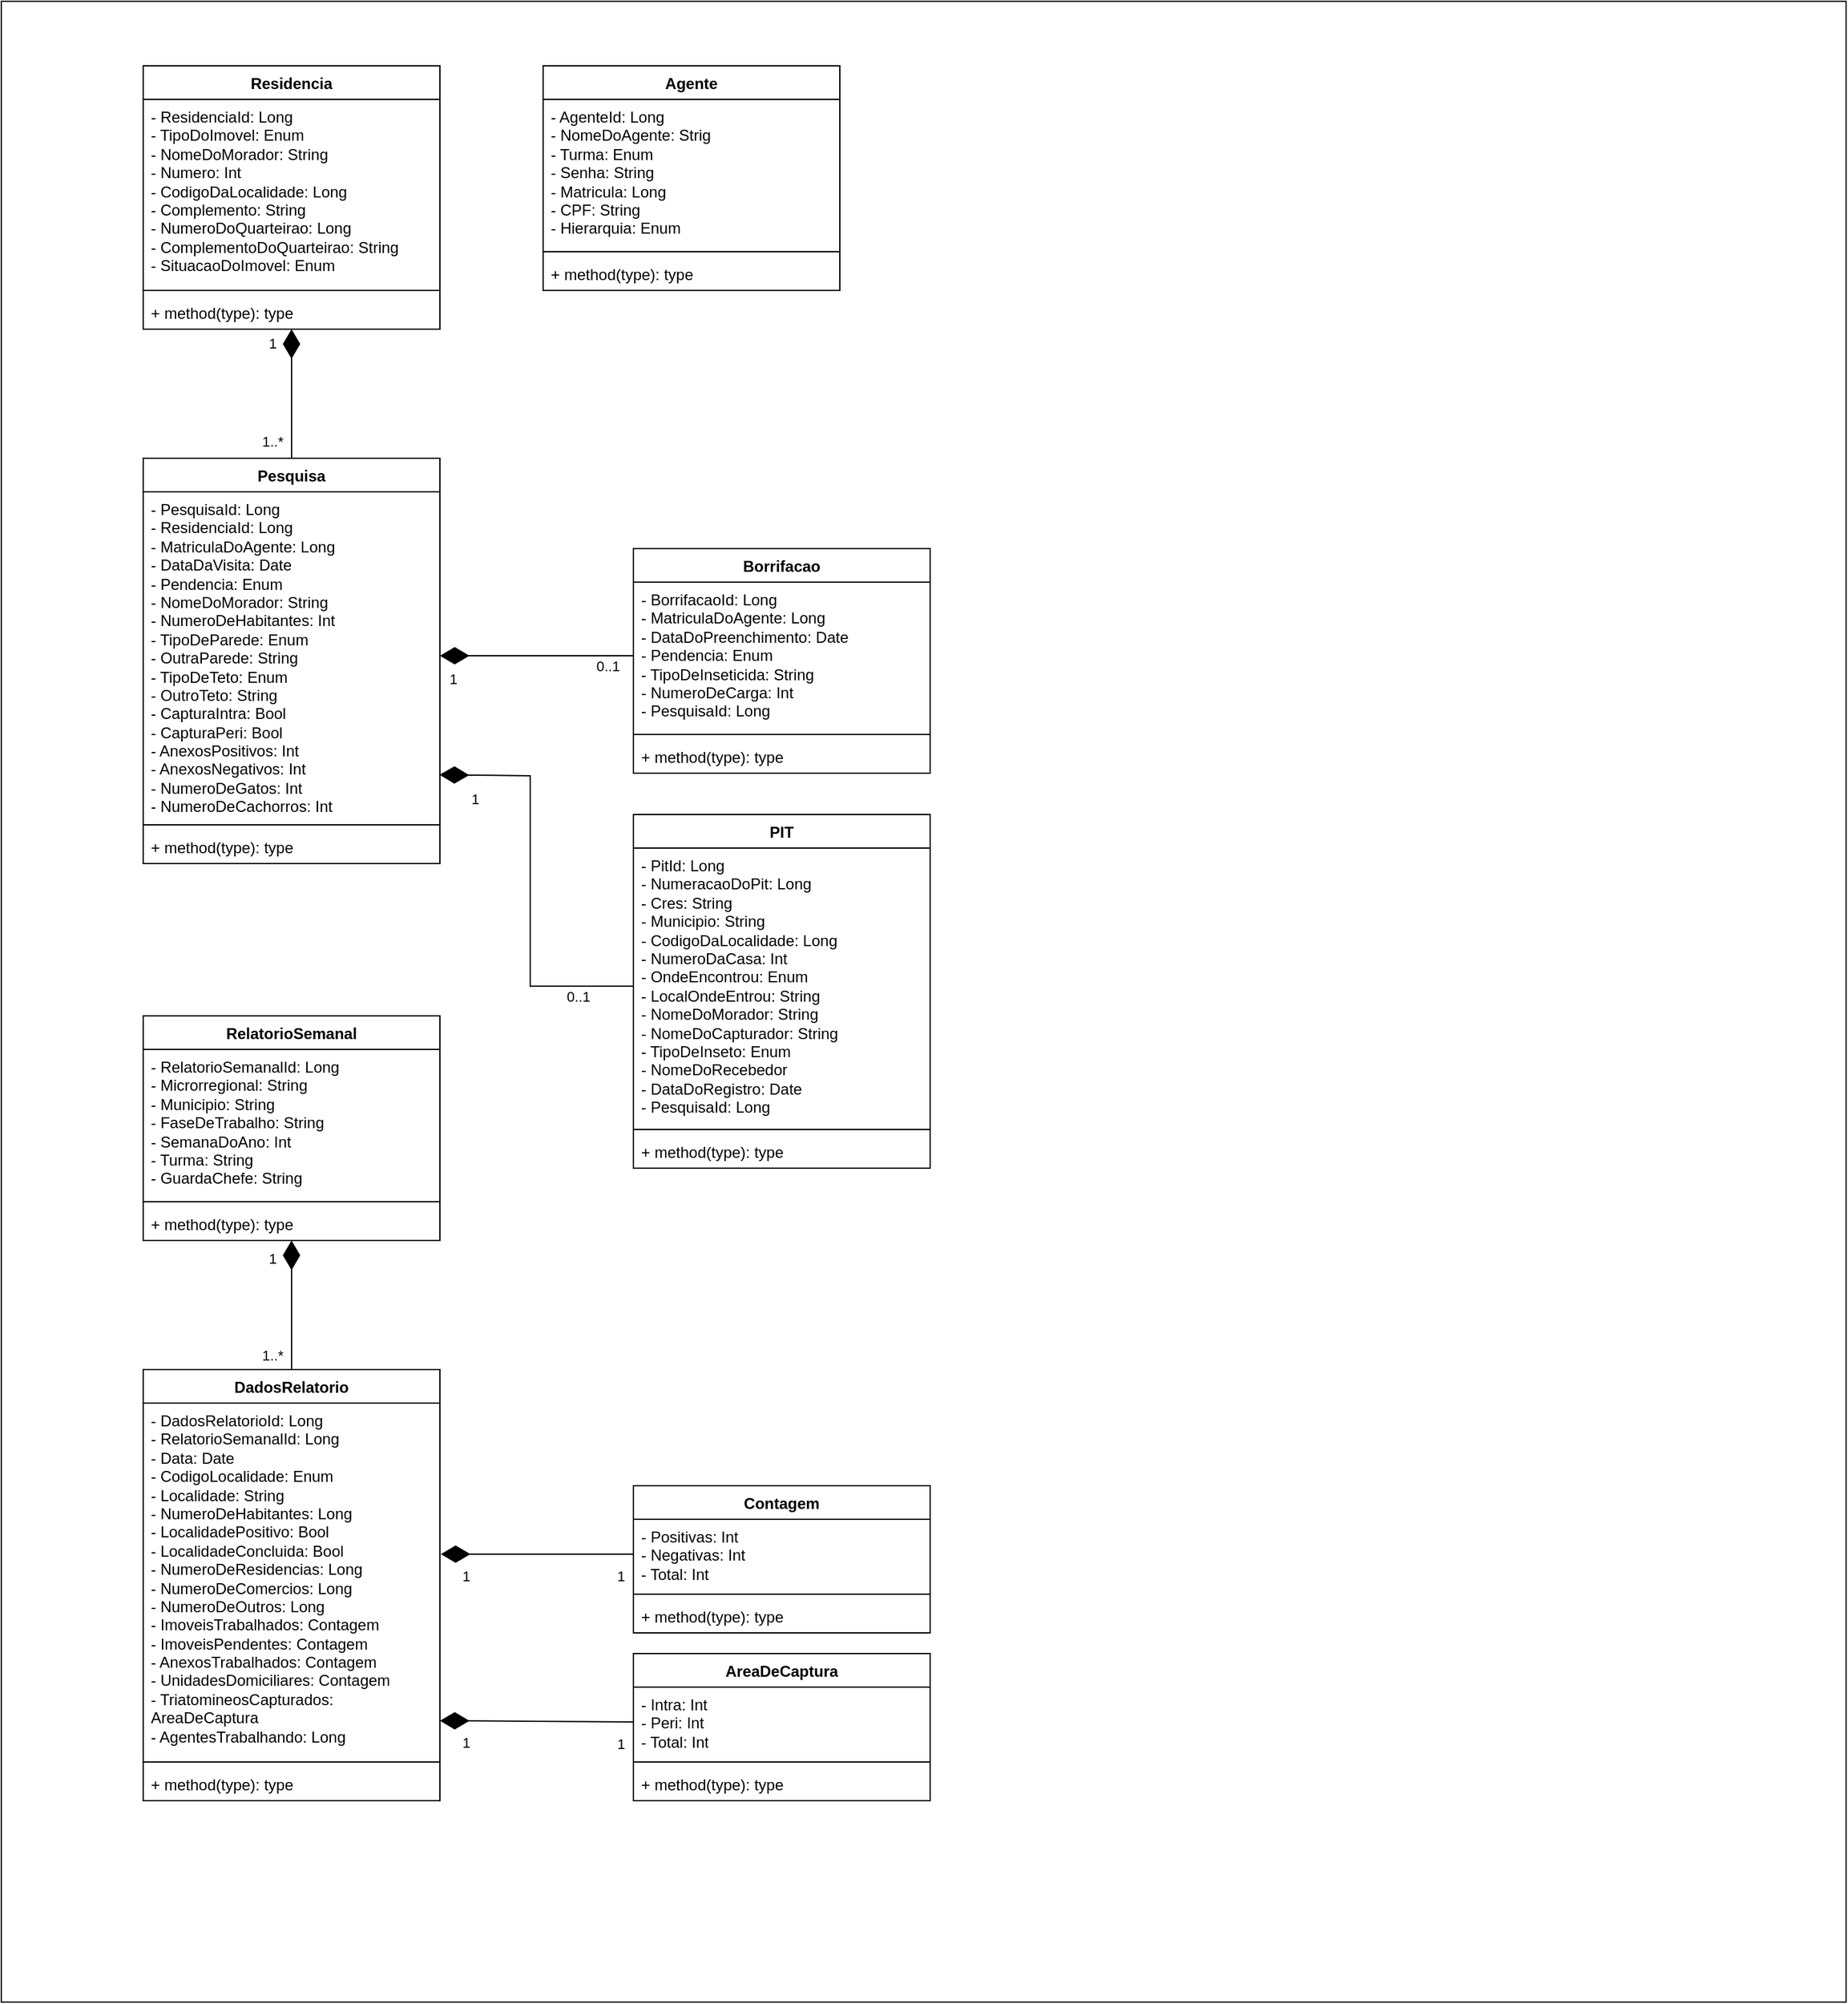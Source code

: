 <mxfile version="27.0.6">
  <diagram name="Página-1" id="DglhQxTYwcVoG4UClbaS">
    <mxGraphModel dx="2018" dy="786" grid="1" gridSize="10" guides="1" tooltips="1" connect="1" arrows="1" fold="1" page="1" pageScale="1" pageWidth="827" pageHeight="1169" math="0" shadow="0">
      <root>
        <mxCell id="0" />
        <mxCell id="1" parent="0" />
        <mxCell id="triasS2bSTIJZc5xoral-1" value="" style="rounded=0;whiteSpace=wrap;html=1;" parent="1" vertex="1">
          <mxGeometry x="40" y="40" width="1430" height="1550" as="geometry" />
        </mxCell>
        <mxCell id="zUorLh323JgTCuncFjUu-15" value="Residencia" style="swimlane;fontStyle=1;align=center;verticalAlign=top;childLayout=stackLayout;horizontal=1;startSize=26;horizontalStack=0;resizeParent=1;resizeParentMax=0;resizeLast=0;collapsible=1;marginBottom=0;whiteSpace=wrap;html=1;" parent="1" vertex="1">
          <mxGeometry x="150" y="90" width="230" height="204" as="geometry" />
        </mxCell>
        <mxCell id="zUorLh323JgTCuncFjUu-16" value="&lt;div&gt;- ResidenciaId: Long&lt;/div&gt;- TipoDoImovel: Enum&lt;div&gt;- NomeDoMorador: String&lt;/div&gt;&lt;div&gt;- Numero: Int&lt;/div&gt;&lt;div&gt;- CodigoDaLocalidade: Long&lt;/div&gt;&lt;div&gt;- Complemento: String&lt;/div&gt;&lt;div&gt;- NumeroDoQuarteirao: Long&lt;/div&gt;&lt;div&gt;- ComplementoDoQuarteirao: String&lt;/div&gt;&lt;div&gt;- SituacaoDoImovel: Enum&lt;/div&gt;&lt;div&gt;&lt;br&gt;&lt;/div&gt;" style="text;strokeColor=none;fillColor=none;align=left;verticalAlign=top;spacingLeft=4;spacingRight=4;overflow=hidden;rotatable=0;points=[[0,0.5],[1,0.5]];portConstraint=eastwest;whiteSpace=wrap;html=1;" parent="zUorLh323JgTCuncFjUu-15" vertex="1">
          <mxGeometry y="26" width="230" height="144" as="geometry" />
        </mxCell>
        <mxCell id="zUorLh323JgTCuncFjUu-17" value="" style="line;strokeWidth=1;fillColor=none;align=left;verticalAlign=middle;spacingTop=-1;spacingLeft=3;spacingRight=3;rotatable=0;labelPosition=right;points=[];portConstraint=eastwest;strokeColor=inherit;" parent="zUorLh323JgTCuncFjUu-15" vertex="1">
          <mxGeometry y="170" width="230" height="8" as="geometry" />
        </mxCell>
        <mxCell id="zUorLh323JgTCuncFjUu-18" value="+ method(type): type" style="text;strokeColor=none;fillColor=none;align=left;verticalAlign=top;spacingLeft=4;spacingRight=4;overflow=hidden;rotatable=0;points=[[0,0.5],[1,0.5]];portConstraint=eastwest;whiteSpace=wrap;html=1;" parent="zUorLh323JgTCuncFjUu-15" vertex="1">
          <mxGeometry y="178" width="230" height="26" as="geometry" />
        </mxCell>
        <mxCell id="zUorLh323JgTCuncFjUu-19" value="Agente" style="swimlane;fontStyle=1;align=center;verticalAlign=top;childLayout=stackLayout;horizontal=1;startSize=26;horizontalStack=0;resizeParent=1;resizeParentMax=0;resizeLast=0;collapsible=1;marginBottom=0;whiteSpace=wrap;html=1;" parent="1" vertex="1">
          <mxGeometry x="460" y="90" width="230" height="174" as="geometry" />
        </mxCell>
        <mxCell id="zUorLh323JgTCuncFjUu-20" value="&lt;div&gt;&lt;div&gt;- AgenteId: Long&lt;/div&gt;- NomeDoAgente: Strig&lt;div&gt;- Turma: Enum&lt;br&gt;&lt;div&gt;- Senha: String&lt;/div&gt;&lt;div&gt;- Matricula: Long&lt;/div&gt;&lt;div&gt;- CPF: String&lt;/div&gt;&lt;/div&gt;&lt;div&gt;- Hierarquia: Enum&lt;/div&gt;&lt;/div&gt;" style="text;strokeColor=none;fillColor=none;align=left;verticalAlign=top;spacingLeft=4;spacingRight=4;overflow=hidden;rotatable=0;points=[[0,0.5],[1,0.5]];portConstraint=eastwest;whiteSpace=wrap;html=1;" parent="zUorLh323JgTCuncFjUu-19" vertex="1">
          <mxGeometry y="26" width="230" height="114" as="geometry" />
        </mxCell>
        <mxCell id="zUorLh323JgTCuncFjUu-21" value="" style="line;strokeWidth=1;fillColor=none;align=left;verticalAlign=middle;spacingTop=-1;spacingLeft=3;spacingRight=3;rotatable=0;labelPosition=right;points=[];portConstraint=eastwest;strokeColor=inherit;" parent="zUorLh323JgTCuncFjUu-19" vertex="1">
          <mxGeometry y="140" width="230" height="8" as="geometry" />
        </mxCell>
        <mxCell id="zUorLh323JgTCuncFjUu-22" value="+ method(type): type" style="text;strokeColor=none;fillColor=none;align=left;verticalAlign=top;spacingLeft=4;spacingRight=4;overflow=hidden;rotatable=0;points=[[0,0.5],[1,0.5]];portConstraint=eastwest;whiteSpace=wrap;html=1;" parent="zUorLh323JgTCuncFjUu-19" vertex="1">
          <mxGeometry y="148" width="230" height="26" as="geometry" />
        </mxCell>
        <mxCell id="zUorLh323JgTCuncFjUu-23" value="Borrifacao" style="swimlane;fontStyle=1;align=center;verticalAlign=top;childLayout=stackLayout;horizontal=1;startSize=26;horizontalStack=0;resizeParent=1;resizeParentMax=0;resizeLast=0;collapsible=1;marginBottom=0;whiteSpace=wrap;html=1;" parent="1" vertex="1">
          <mxGeometry x="530" y="464" width="230" height="174" as="geometry" />
        </mxCell>
        <mxCell id="zUorLh323JgTCuncFjUu-24" value="&lt;div&gt;- BorrifacaoId: Long&lt;/div&gt;&lt;div&gt;-&amp;nbsp;&lt;span style=&quot;background-color: transparent; color: light-dark(rgb(0, 0, 0), rgb(255, 255, 255));&quot;&gt;MatriculaDoAgente: Long&lt;/span&gt;&lt;/div&gt;&lt;div&gt;&lt;span style=&quot;background-color: transparent; color: light-dark(rgb(0, 0, 0), rgb(255, 255, 255));&quot;&gt;- DataDoPreenchimento: Date&lt;/span&gt;&lt;/div&gt;&lt;div&gt;&lt;span style=&quot;background-color: transparent; color: light-dark(rgb(0, 0, 0), rgb(255, 255, 255));&quot;&gt;- Pendencia: Enum&lt;/span&gt;&lt;/div&gt;&lt;div&gt;&lt;span style=&quot;background-color: transparent; color: light-dark(rgb(0, 0, 0), rgb(255, 255, 255));&quot;&gt;- TipoDeInseticida: String&lt;/span&gt;&lt;/div&gt;&lt;div&gt;&lt;span style=&quot;background-color: transparent; color: light-dark(rgb(0, 0, 0), rgb(255, 255, 255));&quot;&gt;- NumeroDeCarga: Int&lt;/span&gt;&lt;/div&gt;&lt;div&gt;&lt;span style=&quot;background-color: transparent; color: light-dark(rgb(0, 0, 0), rgb(255, 255, 255));&quot;&gt;- PesquisaId: Long&lt;/span&gt;&lt;/div&gt;&lt;div&gt;&lt;span style=&quot;background-color: transparent; color: light-dark(rgb(0, 0, 0), rgb(255, 255, 255));&quot;&gt;&lt;br&gt;&lt;/span&gt;&lt;/div&gt;" style="text;strokeColor=none;fillColor=none;align=left;verticalAlign=top;spacingLeft=4;spacingRight=4;overflow=hidden;rotatable=0;points=[[0,0.5],[1,0.5]];portConstraint=eastwest;whiteSpace=wrap;html=1;" parent="zUorLh323JgTCuncFjUu-23" vertex="1">
          <mxGeometry y="26" width="230" height="114" as="geometry" />
        </mxCell>
        <mxCell id="zUorLh323JgTCuncFjUu-25" value="" style="line;strokeWidth=1;fillColor=none;align=left;verticalAlign=middle;spacingTop=-1;spacingLeft=3;spacingRight=3;rotatable=0;labelPosition=right;points=[];portConstraint=eastwest;strokeColor=inherit;" parent="zUorLh323JgTCuncFjUu-23" vertex="1">
          <mxGeometry y="140" width="230" height="8" as="geometry" />
        </mxCell>
        <mxCell id="zUorLh323JgTCuncFjUu-26" value="+ method(type): type" style="text;strokeColor=none;fillColor=none;align=left;verticalAlign=top;spacingLeft=4;spacingRight=4;overflow=hidden;rotatable=0;points=[[0,0.5],[1,0.5]];portConstraint=eastwest;whiteSpace=wrap;html=1;" parent="zUorLh323JgTCuncFjUu-23" vertex="1">
          <mxGeometry y="148" width="230" height="26" as="geometry" />
        </mxCell>
        <mxCell id="zUorLh323JgTCuncFjUu-27" value="Pesquisa" style="swimlane;fontStyle=1;align=center;verticalAlign=top;childLayout=stackLayout;horizontal=1;startSize=26;horizontalStack=0;resizeParent=1;resizeParentMax=0;resizeLast=0;collapsible=1;marginBottom=0;whiteSpace=wrap;html=1;" parent="1" vertex="1">
          <mxGeometry x="150" y="394" width="230" height="314" as="geometry" />
        </mxCell>
        <mxCell id="zUorLh323JgTCuncFjUu-28" value="&lt;div&gt;- PesquisaId: Long&lt;/div&gt;&lt;div&gt;- ResidenciaId: Long&lt;/div&gt;&lt;div&gt;- MatriculaDoAgente: Long&lt;/div&gt;&lt;div&gt;- DataDaVisita: Date&lt;/div&gt;&lt;div&gt;&lt;span style=&quot;background-color: transparent; color: light-dark(rgb(0, 0, 0), rgb(255, 255, 255));&quot;&gt;- Pendencia: Enum&lt;/span&gt;&lt;/div&gt;&lt;div&gt;- NomeDoMorador: String&lt;/div&gt;&lt;div&gt;- NumeroDeHabitantes: Int&lt;/div&gt;&lt;div&gt;- TipoDeParede: Enum&lt;/div&gt;&lt;div&gt;- OutraParede: String&lt;/div&gt;&lt;div&gt;- TipoDeTeto: Enum&lt;/div&gt;&lt;div&gt;- OutroTeto: String&lt;/div&gt;&lt;div&gt;- CapturaIntra: Bool&lt;/div&gt;&lt;div&gt;- CapturaPeri: Bool&lt;/div&gt;&lt;div&gt;- AnexosPositivos: Int&lt;/div&gt;&lt;div&gt;- AnexosNegativos: Int&lt;/div&gt;&lt;div&gt;- NumeroDeGatos: Int&lt;/div&gt;&lt;div&gt;- NumeroDeCachorros: Int&lt;/div&gt;" style="text;strokeColor=none;fillColor=none;align=left;verticalAlign=top;spacingLeft=4;spacingRight=4;overflow=hidden;rotatable=0;points=[[0,0.5],[1,0.5]];portConstraint=eastwest;whiteSpace=wrap;html=1;" parent="zUorLh323JgTCuncFjUu-27" vertex="1">
          <mxGeometry y="26" width="230" height="254" as="geometry" />
        </mxCell>
        <mxCell id="zUorLh323JgTCuncFjUu-29" value="" style="line;strokeWidth=1;fillColor=none;align=left;verticalAlign=middle;spacingTop=-1;spacingLeft=3;spacingRight=3;rotatable=0;labelPosition=right;points=[];portConstraint=eastwest;strokeColor=inherit;" parent="zUorLh323JgTCuncFjUu-27" vertex="1">
          <mxGeometry y="280" width="230" height="8" as="geometry" />
        </mxCell>
        <mxCell id="zUorLh323JgTCuncFjUu-30" value="+ method(type): type" style="text;strokeColor=none;fillColor=none;align=left;verticalAlign=top;spacingLeft=4;spacingRight=4;overflow=hidden;rotatable=0;points=[[0,0.5],[1,0.5]];portConstraint=eastwest;whiteSpace=wrap;html=1;" parent="zUorLh323JgTCuncFjUu-27" vertex="1">
          <mxGeometry y="288" width="230" height="26" as="geometry" />
        </mxCell>
        <mxCell id="zUorLh323JgTCuncFjUu-31" value="RelatorioSemanal" style="swimlane;fontStyle=1;align=center;verticalAlign=top;childLayout=stackLayout;horizontal=1;startSize=26;horizontalStack=0;resizeParent=1;resizeParentMax=0;resizeLast=0;collapsible=1;marginBottom=0;whiteSpace=wrap;html=1;" parent="1" vertex="1">
          <mxGeometry x="150" y="826" width="230" height="174" as="geometry" />
        </mxCell>
        <mxCell id="zUorLh323JgTCuncFjUu-32" value="&lt;div&gt;- RelatorioSemanalId: Long&lt;/div&gt;&lt;div&gt;- Microrregional: String&lt;/div&gt;&lt;div&gt;- Municipio: String&lt;/div&gt;&lt;div&gt;- FaseDeTrabalho: String&lt;/div&gt;&lt;div&gt;- SemanaDoAno: Int&lt;/div&gt;&lt;div&gt;- Turma: String&lt;/div&gt;&lt;div&gt;- GuardaChefe: String&lt;/div&gt;" style="text;strokeColor=none;fillColor=none;align=left;verticalAlign=top;spacingLeft=4;spacingRight=4;overflow=hidden;rotatable=0;points=[[0,0.5],[1,0.5]];portConstraint=eastwest;whiteSpace=wrap;html=1;" parent="zUorLh323JgTCuncFjUu-31" vertex="1">
          <mxGeometry y="26" width="230" height="114" as="geometry" />
        </mxCell>
        <mxCell id="zUorLh323JgTCuncFjUu-33" value="" style="line;strokeWidth=1;fillColor=none;align=left;verticalAlign=middle;spacingTop=-1;spacingLeft=3;spacingRight=3;rotatable=0;labelPosition=right;points=[];portConstraint=eastwest;strokeColor=inherit;" parent="zUorLh323JgTCuncFjUu-31" vertex="1">
          <mxGeometry y="140" width="230" height="8" as="geometry" />
        </mxCell>
        <mxCell id="zUorLh323JgTCuncFjUu-34" value="+ method(type): type" style="text;strokeColor=none;fillColor=none;align=left;verticalAlign=top;spacingLeft=4;spacingRight=4;overflow=hidden;rotatable=0;points=[[0,0.5],[1,0.5]];portConstraint=eastwest;whiteSpace=wrap;html=1;" parent="zUorLh323JgTCuncFjUu-31" vertex="1">
          <mxGeometry y="148" width="230" height="26" as="geometry" />
        </mxCell>
        <mxCell id="zUorLh323JgTCuncFjUu-35" value="DadosRelatorio" style="swimlane;fontStyle=1;align=center;verticalAlign=top;childLayout=stackLayout;horizontal=1;startSize=26;horizontalStack=0;resizeParent=1;resizeParentMax=0;resizeLast=0;collapsible=1;marginBottom=0;whiteSpace=wrap;html=1;" parent="1" vertex="1">
          <mxGeometry x="150" y="1100" width="230" height="334" as="geometry" />
        </mxCell>
        <mxCell id="zUorLh323JgTCuncFjUu-36" value="&lt;div&gt;- DadosRelatorioId: Long&lt;/div&gt;&lt;div&gt;- RelatorioSemanalId: Long&lt;/div&gt;&lt;div&gt;- Data: Date&lt;/div&gt;&lt;div&gt;- CodigoLocalidade: Enum&lt;/div&gt;&lt;div&gt;- Localidade: String&lt;/div&gt;&lt;div&gt;- NumeroDeHabitantes: Long&lt;/div&gt;&lt;div&gt;- LocalidadePositivo: Bool&lt;/div&gt;&lt;div&gt;- LocalidadeConcluida: Bool&lt;/div&gt;&lt;div&gt;- NumeroDeResidencias: Long&lt;/div&gt;&lt;div&gt;- NumeroDeComercios: Long&lt;/div&gt;&lt;div&gt;- NumeroDeOutros: Long&lt;/div&gt;&lt;div&gt;- ImoveisTrabalhados: Contagem&lt;/div&gt;&lt;div&gt;- ImoveisPendentes: Contagem&lt;/div&gt;&lt;div&gt;- AnexosTrabalhados: Contagem&lt;/div&gt;&lt;div&gt;- UnidadesDomiciliares: Contagem&lt;/div&gt;&lt;div&gt;- TriatomineosCapturados: AreaDeCaptura&lt;/div&gt;&lt;div&gt;- AgentesTrabalhando: Long&lt;/div&gt;" style="text;strokeColor=none;fillColor=none;align=left;verticalAlign=top;spacingLeft=4;spacingRight=4;overflow=hidden;rotatable=0;points=[[0,0.5],[1,0.5]];portConstraint=eastwest;whiteSpace=wrap;html=1;" parent="zUorLh323JgTCuncFjUu-35" vertex="1">
          <mxGeometry y="26" width="230" height="274" as="geometry" />
        </mxCell>
        <mxCell id="zUorLh323JgTCuncFjUu-37" value="" style="line;strokeWidth=1;fillColor=none;align=left;verticalAlign=middle;spacingTop=-1;spacingLeft=3;spacingRight=3;rotatable=0;labelPosition=right;points=[];portConstraint=eastwest;strokeColor=inherit;" parent="zUorLh323JgTCuncFjUu-35" vertex="1">
          <mxGeometry y="300" width="230" height="8" as="geometry" />
        </mxCell>
        <mxCell id="zUorLh323JgTCuncFjUu-38" value="+ method(type): type" style="text;strokeColor=none;fillColor=none;align=left;verticalAlign=top;spacingLeft=4;spacingRight=4;overflow=hidden;rotatable=0;points=[[0,0.5],[1,0.5]];portConstraint=eastwest;whiteSpace=wrap;html=1;" parent="zUorLh323JgTCuncFjUu-35" vertex="1">
          <mxGeometry y="308" width="230" height="26" as="geometry" />
        </mxCell>
        <mxCell id="zUorLh323JgTCuncFjUu-39" value="PIT" style="swimlane;fontStyle=1;align=center;verticalAlign=top;childLayout=stackLayout;horizontal=1;startSize=26;horizontalStack=0;resizeParent=1;resizeParentMax=0;resizeLast=0;collapsible=1;marginBottom=0;whiteSpace=wrap;html=1;" parent="1" vertex="1">
          <mxGeometry x="530" y="670" width="230" height="274" as="geometry" />
        </mxCell>
        <mxCell id="zUorLh323JgTCuncFjUu-40" value="&lt;div&gt;- PitId: Long&lt;/div&gt;&lt;div&gt;- NumeracaoDoPit: Long&lt;/div&gt;&lt;div&gt;- Cres: String&lt;/div&gt;&lt;div&gt;- Municipio: String&lt;/div&gt;&lt;div&gt;-&amp;nbsp;&lt;span style=&quot;background-color: transparent; color: light-dark(rgb(0, 0, 0), rgb(255, 255, 255));&quot;&gt;CodigoDaLocalidade: Long&lt;/span&gt;&lt;/div&gt;&lt;div&gt;- NumeroDaCasa: Int&lt;/div&gt;&lt;div&gt;- OndeEncontrou: Enum&lt;/div&gt;&lt;div&gt;- LocalOndeEntrou: String&lt;/div&gt;&lt;div&gt;- NomeDoMorador: String&lt;/div&gt;&lt;div&gt;- NomeDoCapturador: String&lt;/div&gt;&lt;div&gt;- TipoDeInseto: Enum&lt;/div&gt;&lt;div&gt;- NomeDoRecebedor&lt;/div&gt;&lt;div&gt;- DataDoRegistro: Date&lt;/div&gt;&lt;div&gt;- PesquisaId: Long&lt;/div&gt;" style="text;strokeColor=none;fillColor=none;align=left;verticalAlign=top;spacingLeft=4;spacingRight=4;overflow=hidden;rotatable=0;points=[[0,0.5],[1,0.5]];portConstraint=eastwest;whiteSpace=wrap;html=1;" parent="zUorLh323JgTCuncFjUu-39" vertex="1">
          <mxGeometry y="26" width="230" height="214" as="geometry" />
        </mxCell>
        <mxCell id="zUorLh323JgTCuncFjUu-41" value="" style="line;strokeWidth=1;fillColor=none;align=left;verticalAlign=middle;spacingTop=-1;spacingLeft=3;spacingRight=3;rotatable=0;labelPosition=right;points=[];portConstraint=eastwest;strokeColor=inherit;" parent="zUorLh323JgTCuncFjUu-39" vertex="1">
          <mxGeometry y="240" width="230" height="8" as="geometry" />
        </mxCell>
        <mxCell id="zUorLh323JgTCuncFjUu-42" value="+ method(type): type" style="text;strokeColor=none;fillColor=none;align=left;verticalAlign=top;spacingLeft=4;spacingRight=4;overflow=hidden;rotatable=0;points=[[0,0.5],[1,0.5]];portConstraint=eastwest;whiteSpace=wrap;html=1;" parent="zUorLh323JgTCuncFjUu-39" vertex="1">
          <mxGeometry y="248" width="230" height="26" as="geometry" />
        </mxCell>
        <mxCell id="zUorLh323JgTCuncFjUu-43" value="Contagem" style="swimlane;fontStyle=1;align=center;verticalAlign=top;childLayout=stackLayout;horizontal=1;startSize=26;horizontalStack=0;resizeParent=1;resizeParentMax=0;resizeLast=0;collapsible=1;marginBottom=0;whiteSpace=wrap;html=1;" parent="1" vertex="1">
          <mxGeometry x="530" y="1190" width="230" height="114" as="geometry" />
        </mxCell>
        <mxCell id="zUorLh323JgTCuncFjUu-44" value="- Positivas: Int&lt;div&gt;- Negativas: Int&lt;/div&gt;&lt;div&gt;- Total: Int&lt;/div&gt;" style="text;strokeColor=none;fillColor=none;align=left;verticalAlign=top;spacingLeft=4;spacingRight=4;overflow=hidden;rotatable=0;points=[[0,0.5],[1,0.5]];portConstraint=eastwest;whiteSpace=wrap;html=1;" parent="zUorLh323JgTCuncFjUu-43" vertex="1">
          <mxGeometry y="26" width="230" height="54" as="geometry" />
        </mxCell>
        <mxCell id="zUorLh323JgTCuncFjUu-45" value="" style="line;strokeWidth=1;fillColor=none;align=left;verticalAlign=middle;spacingTop=-1;spacingLeft=3;spacingRight=3;rotatable=0;labelPosition=right;points=[];portConstraint=eastwest;strokeColor=inherit;" parent="zUorLh323JgTCuncFjUu-43" vertex="1">
          <mxGeometry y="80" width="230" height="8" as="geometry" />
        </mxCell>
        <mxCell id="zUorLh323JgTCuncFjUu-46" value="+ method(type): type" style="text;strokeColor=none;fillColor=none;align=left;verticalAlign=top;spacingLeft=4;spacingRight=4;overflow=hidden;rotatable=0;points=[[0,0.5],[1,0.5]];portConstraint=eastwest;whiteSpace=wrap;html=1;" parent="zUorLh323JgTCuncFjUu-43" vertex="1">
          <mxGeometry y="88" width="230" height="26" as="geometry" />
        </mxCell>
        <mxCell id="zUorLh323JgTCuncFjUu-47" value="AreaDeCaptura" style="swimlane;fontStyle=1;align=center;verticalAlign=top;childLayout=stackLayout;horizontal=1;startSize=26;horizontalStack=0;resizeParent=1;resizeParentMax=0;resizeLast=0;collapsible=1;marginBottom=0;whiteSpace=wrap;html=1;" parent="1" vertex="1">
          <mxGeometry x="530" y="1320" width="230" height="114" as="geometry" />
        </mxCell>
        <mxCell id="zUorLh323JgTCuncFjUu-48" value="- Intra: Int&lt;div&gt;- Peri: Int&lt;/div&gt;&lt;div&gt;- Total: Int&lt;/div&gt;" style="text;strokeColor=none;fillColor=none;align=left;verticalAlign=top;spacingLeft=4;spacingRight=4;overflow=hidden;rotatable=0;points=[[0,0.5],[1,0.5]];portConstraint=eastwest;whiteSpace=wrap;html=1;" parent="zUorLh323JgTCuncFjUu-47" vertex="1">
          <mxGeometry y="26" width="230" height="54" as="geometry" />
        </mxCell>
        <mxCell id="zUorLh323JgTCuncFjUu-49" value="" style="line;strokeWidth=1;fillColor=none;align=left;verticalAlign=middle;spacingTop=-1;spacingLeft=3;spacingRight=3;rotatable=0;labelPosition=right;points=[];portConstraint=eastwest;strokeColor=inherit;" parent="zUorLh323JgTCuncFjUu-47" vertex="1">
          <mxGeometry y="80" width="230" height="8" as="geometry" />
        </mxCell>
        <mxCell id="zUorLh323JgTCuncFjUu-50" value="+ method(type): type" style="text;strokeColor=none;fillColor=none;align=left;verticalAlign=top;spacingLeft=4;spacingRight=4;overflow=hidden;rotatable=0;points=[[0,0.5],[1,0.5]];portConstraint=eastwest;whiteSpace=wrap;html=1;" parent="zUorLh323JgTCuncFjUu-47" vertex="1">
          <mxGeometry y="88" width="230" height="26" as="geometry" />
        </mxCell>
        <mxCell id="zUorLh323JgTCuncFjUu-51" value="" style="endArrow=diamondThin;html=1;rounded=0;exitX=0.5;exitY=0;exitDx=0;exitDy=0;endFill=1;endSize=20;" parent="1" source="zUorLh323JgTCuncFjUu-27" target="zUorLh323JgTCuncFjUu-15" edge="1">
          <mxGeometry width="50" height="50" relative="1" as="geometry">
            <mxPoint x="389" y="370" as="sourcePoint" />
            <mxPoint x="439" y="320" as="targetPoint" />
          </mxGeometry>
        </mxCell>
        <mxCell id="zUorLh323JgTCuncFjUu-52" value="1" style="edgeLabel;html=1;align=center;verticalAlign=middle;resizable=0;points=[];" parent="zUorLh323JgTCuncFjUu-51" vertex="1" connectable="0">
          <mxGeometry x="0.79" y="2" relative="1" as="geometry">
            <mxPoint x="-13" as="offset" />
          </mxGeometry>
        </mxCell>
        <mxCell id="zUorLh323JgTCuncFjUu-53" value="1..*" style="edgeLabel;html=1;align=center;verticalAlign=middle;resizable=0;points=[];" parent="zUorLh323JgTCuncFjUu-51" vertex="1" connectable="0">
          <mxGeometry x="-0.727" y="-1" relative="1" as="geometry">
            <mxPoint x="-16" as="offset" />
          </mxGeometry>
        </mxCell>
        <mxCell id="zUorLh323JgTCuncFjUu-54" value="" style="endArrow=diamondThin;html=1;rounded=0;endFill=1;endSize=20;entryX=1;entryY=0.5;entryDx=0;entryDy=0;exitX=0;exitY=0.5;exitDx=0;exitDy=0;" parent="1" source="zUorLh323JgTCuncFjUu-24" target="zUorLh323JgTCuncFjUu-28" edge="1">
          <mxGeometry width="50" height="50" relative="1" as="geometry">
            <mxPoint x="480" y="543" as="sourcePoint" />
            <mxPoint x="470" y="543" as="targetPoint" />
          </mxGeometry>
        </mxCell>
        <mxCell id="zUorLh323JgTCuncFjUu-55" value="1" style="edgeLabel;html=1;align=center;verticalAlign=middle;resizable=0;points=[];" parent="zUorLh323JgTCuncFjUu-54" vertex="1" connectable="0">
          <mxGeometry x="0.79" y="2" relative="1" as="geometry">
            <mxPoint x="-6" y="16" as="offset" />
          </mxGeometry>
        </mxCell>
        <mxCell id="zUorLh323JgTCuncFjUu-56" value="0..1" style="edgeLabel;html=1;align=center;verticalAlign=middle;resizable=0;points=[];" parent="zUorLh323JgTCuncFjUu-54" vertex="1" connectable="0">
          <mxGeometry x="-0.727" y="-1" relative="1" as="geometry">
            <mxPoint y="9" as="offset" />
          </mxGeometry>
        </mxCell>
        <mxCell id="zUorLh323JgTCuncFjUu-58" value="" style="endArrow=diamondThin;html=1;rounded=0;exitX=0;exitY=0.5;exitDx=0;exitDy=0;endFill=1;endSize=20;entryX=0.999;entryY=0.863;entryDx=0;entryDy=0;entryPerimeter=0;" parent="1" source="zUorLh323JgTCuncFjUu-40" target="zUorLh323JgTCuncFjUu-28" edge="1">
          <mxGeometry width="50" height="50" relative="1" as="geometry">
            <mxPoint x="620" y="630" as="sourcePoint" />
            <mxPoint x="470" y="630" as="targetPoint" />
            <Array as="points">
              <mxPoint x="450" y="803" />
              <mxPoint x="450" y="640" />
            </Array>
          </mxGeometry>
        </mxCell>
        <mxCell id="zUorLh323JgTCuncFjUu-59" value="1" style="edgeLabel;html=1;align=center;verticalAlign=middle;resizable=0;points=[];" parent="zUorLh323JgTCuncFjUu-58" vertex="1" connectable="0">
          <mxGeometry x="0.79" y="2" relative="1" as="geometry">
            <mxPoint x="-6" y="16" as="offset" />
          </mxGeometry>
        </mxCell>
        <mxCell id="zUorLh323JgTCuncFjUu-60" value="0..1" style="edgeLabel;html=1;align=center;verticalAlign=middle;resizable=0;points=[];" parent="zUorLh323JgTCuncFjUu-58" vertex="1" connectable="0">
          <mxGeometry x="-0.727" y="-1" relative="1" as="geometry">
            <mxPoint y="9" as="offset" />
          </mxGeometry>
        </mxCell>
        <mxCell id="zUorLh323JgTCuncFjUu-64" value="" style="endArrow=diamondThin;html=1;rounded=0;endSize=20;endFill=1;" parent="1" source="zUorLh323JgTCuncFjUu-35" target="zUorLh323JgTCuncFjUu-34" edge="1">
          <mxGeometry width="50" height="50" relative="1" as="geometry">
            <mxPoint x="200" y="1060" as="sourcePoint" />
            <mxPoint x="250" y="1010" as="targetPoint" />
          </mxGeometry>
        </mxCell>
        <mxCell id="zUorLh323JgTCuncFjUu-65" value="1" style="edgeLabel;html=1;align=center;verticalAlign=middle;resizable=0;points=[];" parent="zUorLh323JgTCuncFjUu-64" vertex="1" connectable="0">
          <mxGeometry x="0.727" y="-4" relative="1" as="geometry">
            <mxPoint x="-19" as="offset" />
          </mxGeometry>
        </mxCell>
        <mxCell id="zUorLh323JgTCuncFjUu-66" value="1..*" style="edgeLabel;html=1;align=center;verticalAlign=middle;resizable=0;points=[];" parent="zUorLh323JgTCuncFjUu-64" vertex="1" connectable="0">
          <mxGeometry x="-0.773" y="-1" relative="1" as="geometry">
            <mxPoint x="-16" as="offset" />
          </mxGeometry>
        </mxCell>
        <mxCell id="zUorLh323JgTCuncFjUu-67" value="" style="endArrow=diamondThin;html=1;rounded=0;endSize=20;endFill=1;entryX=1.003;entryY=0.427;entryDx=0;entryDy=0;entryPerimeter=0;exitX=0;exitY=0.5;exitDx=0;exitDy=0;" parent="1" source="zUorLh323JgTCuncFjUu-44" target="zUorLh323JgTCuncFjUu-36" edge="1">
          <mxGeometry width="50" height="50" relative="1" as="geometry">
            <mxPoint x="450" y="1230" as="sourcePoint" />
            <mxPoint x="450" y="1130" as="targetPoint" />
          </mxGeometry>
        </mxCell>
        <mxCell id="zUorLh323JgTCuncFjUu-68" value="1" style="edgeLabel;html=1;align=center;verticalAlign=middle;resizable=0;points=[];" parent="zUorLh323JgTCuncFjUu-67" vertex="1" connectable="0">
          <mxGeometry x="0.727" y="-4" relative="1" as="geometry">
            <mxPoint x="-1" y="21" as="offset" />
          </mxGeometry>
        </mxCell>
        <mxCell id="zUorLh323JgTCuncFjUu-69" value="1" style="edgeLabel;html=1;align=center;verticalAlign=middle;resizable=0;points=[];" parent="zUorLh323JgTCuncFjUu-67" vertex="1" connectable="0">
          <mxGeometry x="-0.773" y="-1" relative="1" as="geometry">
            <mxPoint x="7" y="18" as="offset" />
          </mxGeometry>
        </mxCell>
        <mxCell id="zUorLh323JgTCuncFjUu-70" value="" style="endArrow=diamondThin;html=1;rounded=0;endSize=20;endFill=1;exitX=0;exitY=0.5;exitDx=0;exitDy=0;" parent="1" source="zUorLh323JgTCuncFjUu-48" edge="1">
          <mxGeometry width="50" height="50" relative="1" as="geometry">
            <mxPoint x="529" y="1376.71" as="sourcePoint" />
            <mxPoint x="380" y="1372" as="targetPoint" />
          </mxGeometry>
        </mxCell>
        <mxCell id="zUorLh323JgTCuncFjUu-71" value="1" style="edgeLabel;html=1;align=center;verticalAlign=middle;resizable=0;points=[];" parent="zUorLh323JgTCuncFjUu-70" vertex="1" connectable="0">
          <mxGeometry x="0.727" y="-4" relative="1" as="geometry">
            <mxPoint x="-1" y="21" as="offset" />
          </mxGeometry>
        </mxCell>
        <mxCell id="zUorLh323JgTCuncFjUu-72" value="1" style="edgeLabel;html=1;align=center;verticalAlign=middle;resizable=0;points=[];" parent="zUorLh323JgTCuncFjUu-70" vertex="1" connectable="0">
          <mxGeometry x="-0.773" y="-1" relative="1" as="geometry">
            <mxPoint x="7" y="18" as="offset" />
          </mxGeometry>
        </mxCell>
      </root>
    </mxGraphModel>
  </diagram>
</mxfile>

